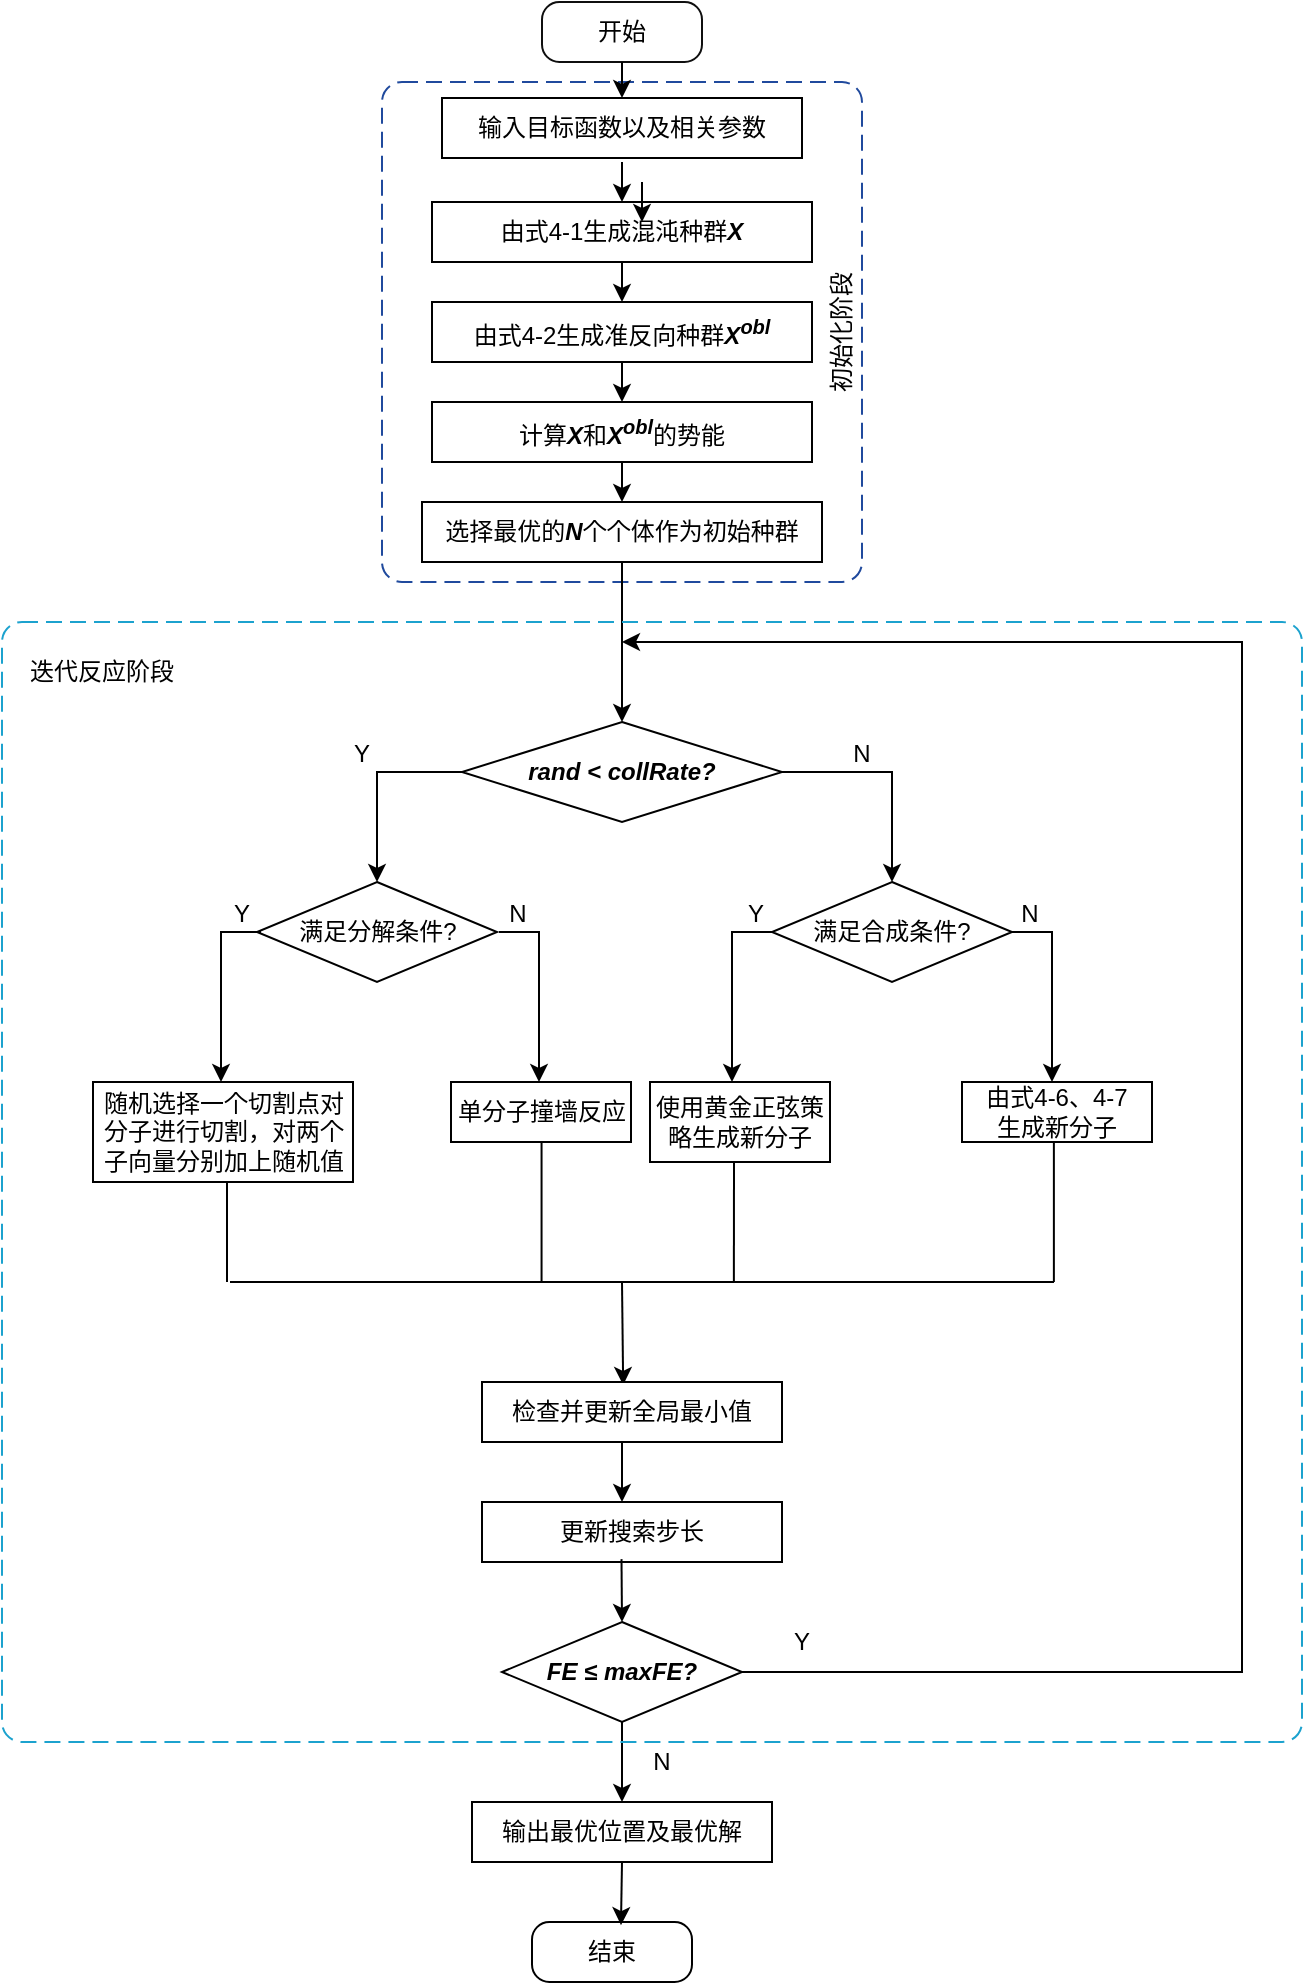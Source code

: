 <mxfile version="24.5.2" type="github">
  <diagram id="C5RBs43oDa-KdzZeNtuy" name="Page-1">
    <mxGraphModel dx="1750" dy="942" grid="1" gridSize="10" guides="1" tooltips="1" connect="1" arrows="1" fold="1" page="1" pageScale="1" pageWidth="827" pageHeight="1169" math="0" shadow="0">
      <root>
        <mxCell id="WIyWlLk6GJQsqaUBKTNV-0" />
        <mxCell id="WIyWlLk6GJQsqaUBKTNV-1" parent="WIyWlLk6GJQsqaUBKTNV-0" />
        <mxCell id="WIyWlLk6GJQsqaUBKTNV-3" value="开始" style="rounded=1;whiteSpace=wrap;html=1;fontSize=12;glass=0;strokeWidth=1;shadow=0;perimeterSpacing=0;arcSize=29;fillColor=none;strokeColor=#0f0f0f;" parent="WIyWlLk6GJQsqaUBKTNV-1" vertex="1">
          <mxGeometry x="360" y="10" width="80" height="30" as="geometry" />
        </mxCell>
        <mxCell id="Zk89TC-21KflDD2qspoq-1" value="输入目标函数以及相关参数" style="rounded=0;whiteSpace=wrap;html=1;" vertex="1" parent="WIyWlLk6GJQsqaUBKTNV-1">
          <mxGeometry x="310" y="58" width="180" height="30" as="geometry" />
        </mxCell>
        <mxCell id="Zk89TC-21KflDD2qspoq-77" style="edgeStyle=orthogonalEdgeStyle;rounded=0;orthogonalLoop=1;jettySize=auto;html=1;exitX=0.5;exitY=1;exitDx=0;exitDy=0;exitPerimeter=0;entryX=0.5;entryY=0;entryDx=0;entryDy=0;" edge="1" parent="WIyWlLk6GJQsqaUBKTNV-1" source="Zk89TC-21KflDD2qspoq-62" target="Zk89TC-21KflDD2qspoq-67">
          <mxGeometry relative="1" as="geometry">
            <mxPoint x="651" y="200" as="sourcePoint" />
            <mxPoint x="641" y="910.0" as="targetPoint" />
          </mxGeometry>
        </mxCell>
        <mxCell id="Zk89TC-21KflDD2qspoq-5" value="由式4-1生成混沌种群&lt;b&gt;&lt;i&gt;X&lt;/i&gt;&lt;/b&gt;" style="rounded=0;whiteSpace=wrap;html=1;" vertex="1" parent="WIyWlLk6GJQsqaUBKTNV-1">
          <mxGeometry x="305" y="110" width="190" height="30" as="geometry" />
        </mxCell>
        <mxCell id="Zk89TC-21KflDD2qspoq-8" value="由式4-2生成准反向种群&lt;b&gt;&lt;i&gt;X&lt;sup&gt;obl&lt;/sup&gt;&lt;/i&gt;&lt;/b&gt;" style="rounded=0;whiteSpace=wrap;html=1;" vertex="1" parent="WIyWlLk6GJQsqaUBKTNV-1">
          <mxGeometry x="305" y="160" width="190" height="30" as="geometry" />
        </mxCell>
        <mxCell id="Zk89TC-21KflDD2qspoq-11" value="计算&lt;b style=&quot;font-style: italic;&quot;&gt;X&lt;/b&gt;和&lt;i style=&quot;font-weight: bold;&quot;&gt;X&lt;/i&gt;&lt;sup style=&quot;font-weight: bold; font-style: italic;&quot;&gt;obl&lt;/sup&gt;的势能" style="rounded=0;whiteSpace=wrap;html=1;" vertex="1" parent="WIyWlLk6GJQsqaUBKTNV-1">
          <mxGeometry x="305" y="210" width="190" height="30" as="geometry" />
        </mxCell>
        <mxCell id="Zk89TC-21KflDD2qspoq-12" value="选择最优的&lt;b&gt;&lt;i&gt;N&lt;/i&gt;&lt;/b&gt;个个体作为初始种群" style="rounded=0;whiteSpace=wrap;html=1;" vertex="1" parent="WIyWlLk6GJQsqaUBKTNV-1">
          <mxGeometry x="300" y="260" width="200" height="30" as="geometry" />
        </mxCell>
        <object placeholders="1" id="Zk89TC-21KflDD2qspoq-13">
          <mxCell style="rounded=1;fontSize=11;whiteSpace=wrap;html=1;dashed=1;arcSize=20;fillColor=none;strokeColor=#204a9d;fontColor=#333333;labelBackgroundColor=none;align=left;verticalAlign=bottom;labelBorderColor=none;spacingTop=0;spacing=10;dashPattern=8 4;metaEdit=1;rotatable=0;perimeter=rectanglePerimeter;noLabel=0;labelPadding=0;allowArrows=0;connectable=0;expand=0;recursiveResize=0;editable=1;pointerEvents=0;absoluteArcSize=1;points=[[0.25,0,0],[0.5,0,0],[0.75,0,0],[1,0.25,0],[1,0.5,0],[1,0.75,0],[0.75,1,0],[0.5,1,0],[0.25,1,0],[0,0.75,0],[0,0.5,0],[0,0.25,0]];" vertex="1" parent="WIyWlLk6GJQsqaUBKTNV-1">
            <mxGeometry x="280" y="50" width="240" height="250" as="geometry" />
          </mxCell>
        </object>
        <mxCell id="Zk89TC-21KflDD2qspoq-14" value="初始化阶段" style="text;html=1;align=center;verticalAlign=middle;whiteSpace=wrap;rounded=0;horizontal=0;" vertex="1" parent="WIyWlLk6GJQsqaUBKTNV-1">
          <mxGeometry x="500" y="130" width="20" height="90" as="geometry" />
        </mxCell>
        <mxCell id="Zk89TC-21KflDD2qspoq-16" value="&lt;b&gt;&lt;i&gt;rand &amp;lt; collRate?&lt;/i&gt;&lt;/b&gt;" style="strokeWidth=1;html=1;shape=mxgraph.flowchart.decision;whiteSpace=wrap;" vertex="1" parent="WIyWlLk6GJQsqaUBKTNV-1">
          <mxGeometry x="320" y="370" width="160" height="50" as="geometry" />
        </mxCell>
        <mxCell id="Zk89TC-21KflDD2qspoq-17" value="" style="endArrow=classic;html=1;rounded=0;edgeStyle=orthogonalEdgeStyle;entryX=0.5;entryY=0;entryDx=0;entryDy=0;entryPerimeter=0;exitX=1;exitY=0.5;exitDx=0;exitDy=0;exitPerimeter=0;" edge="1" parent="WIyWlLk6GJQsqaUBKTNV-1" source="Zk89TC-21KflDD2qspoq-16" target="Zk89TC-21KflDD2qspoq-27">
          <mxGeometry width="50" height="50" relative="1" as="geometry">
            <mxPoint x="475" y="394.5" as="sourcePoint" />
            <mxPoint x="515" y="450" as="targetPoint" />
          </mxGeometry>
        </mxCell>
        <mxCell id="Zk89TC-21KflDD2qspoq-23" value="Y" style="text;html=1;align=center;verticalAlign=middle;whiteSpace=wrap;rounded=0;" vertex="1" parent="WIyWlLk6GJQsqaUBKTNV-1">
          <mxGeometry x="240" y="376" width="60" height="20" as="geometry" />
        </mxCell>
        <mxCell id="Zk89TC-21KflDD2qspoq-24" value="N" style="text;html=1;align=center;verticalAlign=middle;whiteSpace=wrap;rounded=0;" vertex="1" parent="WIyWlLk6GJQsqaUBKTNV-1">
          <mxGeometry x="490" y="376" width="60" height="20" as="geometry" />
        </mxCell>
        <mxCell id="Zk89TC-21KflDD2qspoq-26" value="满足分解条件?" style="strokeWidth=1;html=1;shape=mxgraph.flowchart.decision;whiteSpace=wrap;" vertex="1" parent="WIyWlLk6GJQsqaUBKTNV-1">
          <mxGeometry x="217.5" y="450" width="120" height="50" as="geometry" />
        </mxCell>
        <mxCell id="Zk89TC-21KflDD2qspoq-27" value="满足合成条件?" style="strokeWidth=1;html=1;shape=mxgraph.flowchart.decision;whiteSpace=wrap;" vertex="1" parent="WIyWlLk6GJQsqaUBKTNV-1">
          <mxGeometry x="475" y="450" width="120" height="50" as="geometry" />
        </mxCell>
        <mxCell id="Zk89TC-21KflDD2qspoq-32" value="" style="endArrow=classic;html=1;rounded=0;edgeStyle=elbowEdgeStyle;exitX=1;exitY=0.5;exitDx=0;exitDy=0;exitPerimeter=0;" edge="1" parent="WIyWlLk6GJQsqaUBKTNV-1">
          <mxGeometry width="50" height="50" relative="1" as="geometry">
            <mxPoint x="338.5" y="475" as="sourcePoint" />
            <mxPoint x="358.5" y="550" as="targetPoint" />
            <Array as="points">
              <mxPoint x="358.5" y="475" />
            </Array>
          </mxGeometry>
        </mxCell>
        <mxCell id="Zk89TC-21KflDD2qspoq-37" value="" style="endArrow=classic;html=1;rounded=0;edgeStyle=elbowEdgeStyle;exitX=1;exitY=0.5;exitDx=0;exitDy=0;exitPerimeter=0;" edge="1" parent="WIyWlLk6GJQsqaUBKTNV-1" source="Zk89TC-21KflDD2qspoq-27">
          <mxGeometry width="50" height="50" relative="1" as="geometry">
            <mxPoint x="615" y="480" as="sourcePoint" />
            <mxPoint x="615" y="550" as="targetPoint" />
            <Array as="points">
              <mxPoint x="615" y="475" />
            </Array>
          </mxGeometry>
        </mxCell>
        <mxCell id="Zk89TC-21KflDD2qspoq-38" value="" style="endArrow=classic;html=1;rounded=0;edgeStyle=elbowEdgeStyle;exitX=0;exitY=0.5;exitDx=0;exitDy=0;exitPerimeter=0;" edge="1" parent="WIyWlLk6GJQsqaUBKTNV-1" source="Zk89TC-21KflDD2qspoq-27">
          <mxGeometry width="50" height="50" relative="1" as="geometry">
            <mxPoint x="455" y="470" as="sourcePoint" />
            <mxPoint x="455" y="550" as="targetPoint" />
            <Array as="points">
              <mxPoint x="455" y="475" />
            </Array>
          </mxGeometry>
        </mxCell>
        <mxCell id="Zk89TC-21KflDD2qspoq-39" value="Y" style="text;html=1;align=center;verticalAlign=middle;whiteSpace=wrap;rounded=0;" vertex="1" parent="WIyWlLk6GJQsqaUBKTNV-1">
          <mxGeometry x="179.5" y="456" width="60" height="20" as="geometry" />
        </mxCell>
        <mxCell id="Zk89TC-21KflDD2qspoq-40" value="Y" style="text;html=1;align=center;verticalAlign=middle;whiteSpace=wrap;rounded=0;" vertex="1" parent="WIyWlLk6GJQsqaUBKTNV-1">
          <mxGeometry x="437" y="456" width="60" height="20" as="geometry" />
        </mxCell>
        <mxCell id="Zk89TC-21KflDD2qspoq-41" value="N" style="text;html=1;align=center;verticalAlign=middle;whiteSpace=wrap;rounded=0;" vertex="1" parent="WIyWlLk6GJQsqaUBKTNV-1">
          <mxGeometry x="317.5" y="456" width="60" height="20" as="geometry" />
        </mxCell>
        <mxCell id="Zk89TC-21KflDD2qspoq-42" value="N" style="text;html=1;align=center;verticalAlign=middle;whiteSpace=wrap;rounded=0;" vertex="1" parent="WIyWlLk6GJQsqaUBKTNV-1">
          <mxGeometry x="574" y="456" width="60" height="20" as="geometry" />
        </mxCell>
        <mxCell id="Zk89TC-21KflDD2qspoq-43" value="随机选择一个切割点对分子进行切割，对两个子向量分别加上随机值" style="rounded=0;whiteSpace=wrap;html=1;" vertex="1" parent="WIyWlLk6GJQsqaUBKTNV-1">
          <mxGeometry x="135.5" y="550" width="130" height="50" as="geometry" />
        </mxCell>
        <mxCell id="Zk89TC-21KflDD2qspoq-44" value="单分子撞墙反应" style="rounded=0;whiteSpace=wrap;html=1;" vertex="1" parent="WIyWlLk6GJQsqaUBKTNV-1">
          <mxGeometry x="314.5" y="550" width="90" height="30" as="geometry" />
        </mxCell>
        <mxCell id="Zk89TC-21KflDD2qspoq-45" value="使用黄金正弦策略生成新分子" style="rounded=0;whiteSpace=wrap;html=1;" vertex="1" parent="WIyWlLk6GJQsqaUBKTNV-1">
          <mxGeometry x="414" y="550" width="90" height="40" as="geometry" />
        </mxCell>
        <mxCell id="Zk89TC-21KflDD2qspoq-46" value="由式4-6、4-7&lt;div&gt;生成新分子&lt;/div&gt;" style="rounded=0;whiteSpace=wrap;html=1;" vertex="1" parent="WIyWlLk6GJQsqaUBKTNV-1">
          <mxGeometry x="570" y="550" width="95" height="30" as="geometry" />
        </mxCell>
        <mxCell id="Zk89TC-21KflDD2qspoq-50" value="" style="endArrow=classic;html=1;rounded=0;edgeStyle=elbowEdgeStyle;exitX=0;exitY=0.5;exitDx=0;exitDy=0;exitPerimeter=0;" edge="1" parent="WIyWlLk6GJQsqaUBKTNV-1">
          <mxGeometry width="50" height="50" relative="1" as="geometry">
            <mxPoint x="219.5" y="475" as="sourcePoint" />
            <mxPoint x="199.5" y="550" as="targetPoint" />
            <Array as="points">
              <mxPoint x="199.5" y="475" />
            </Array>
          </mxGeometry>
        </mxCell>
        <mxCell id="Zk89TC-21KflDD2qspoq-51" value="" style="endArrow=classic;html=1;rounded=0;edgeStyle=orthogonalEdgeStyle;exitX=0;exitY=0.5;exitDx=0;exitDy=0;exitPerimeter=0;entryX=0.5;entryY=0;entryDx=0;entryDy=0;entryPerimeter=0;" edge="1" parent="WIyWlLk6GJQsqaUBKTNV-1" source="Zk89TC-21KflDD2qspoq-16" target="Zk89TC-21KflDD2qspoq-26">
          <mxGeometry width="50" height="50" relative="1" as="geometry">
            <mxPoint x="315" y="395" as="sourcePoint" />
            <mxPoint x="410" y="410" as="targetPoint" />
          </mxGeometry>
        </mxCell>
        <mxCell id="Zk89TC-21KflDD2qspoq-53" value="" style="endArrow=none;html=1;rounded=0;entryX=0.482;entryY=1.027;entryDx=0;entryDy=0;entryPerimeter=0;" edge="1" parent="WIyWlLk6GJQsqaUBKTNV-1">
          <mxGeometry width="50" height="50" relative="1" as="geometry">
            <mxPoint x="200.16" y="601.55" as="sourcePoint" />
            <mxPoint x="200.16" y="601.35" as="targetPoint" />
          </mxGeometry>
        </mxCell>
        <mxCell id="Zk89TC-21KflDD2qspoq-54" value="" style="endArrow=none;html=1;rounded=0;entryX=0.5;entryY=1;entryDx=0;entryDy=0;" edge="1" parent="WIyWlLk6GJQsqaUBKTNV-1">
          <mxGeometry width="50" height="50" relative="1" as="geometry">
            <mxPoint x="359.78" y="650" as="sourcePoint" />
            <mxPoint x="359.78" y="580" as="targetPoint" />
          </mxGeometry>
        </mxCell>
        <mxCell id="Zk89TC-21KflDD2qspoq-55" value="" style="endArrow=none;html=1;rounded=0;" edge="1" parent="WIyWlLk6GJQsqaUBKTNV-1">
          <mxGeometry width="50" height="50" relative="1" as="geometry">
            <mxPoint x="455.94" y="650" as="sourcePoint" />
            <mxPoint x="456" y="590" as="targetPoint" />
          </mxGeometry>
        </mxCell>
        <mxCell id="Zk89TC-21KflDD2qspoq-56" value="" style="endArrow=none;html=1;rounded=0;entryX=0.5;entryY=1;entryDx=0;entryDy=0;" edge="1" parent="WIyWlLk6GJQsqaUBKTNV-1">
          <mxGeometry width="50" height="50" relative="1" as="geometry">
            <mxPoint x="615.94" y="650" as="sourcePoint" />
            <mxPoint x="615.94" y="580" as="targetPoint" />
          </mxGeometry>
        </mxCell>
        <mxCell id="Zk89TC-21KflDD2qspoq-57" value="" style="endArrow=none;html=1;rounded=0;" edge="1" parent="WIyWlLk6GJQsqaUBKTNV-1">
          <mxGeometry width="50" height="50" relative="1" as="geometry">
            <mxPoint x="204" y="650" as="sourcePoint" />
            <mxPoint x="616" y="650" as="targetPoint" />
          </mxGeometry>
        </mxCell>
        <mxCell id="Zk89TC-21KflDD2qspoq-58" value="" style="endArrow=classic;html=1;rounded=0;entryX=0.543;entryY=0.037;entryDx=0;entryDy=0;entryPerimeter=0;" edge="1" parent="WIyWlLk6GJQsqaUBKTNV-1">
          <mxGeometry width="50" height="50" relative="1" as="geometry">
            <mxPoint x="400" y="650" as="sourcePoint" />
            <mxPoint x="400.59" y="701.48" as="targetPoint" />
          </mxGeometry>
        </mxCell>
        <mxCell id="Zk89TC-21KflDD2qspoq-59" value="检查并更新全局最小值" style="rounded=0;whiteSpace=wrap;html=1;" vertex="1" parent="WIyWlLk6GJQsqaUBKTNV-1">
          <mxGeometry x="330" y="700" width="150" height="30" as="geometry" />
        </mxCell>
        <mxCell id="Zk89TC-21KflDD2qspoq-60" value="" style="endArrow=classic;html=1;rounded=0;" edge="1" parent="WIyWlLk6GJQsqaUBKTNV-1">
          <mxGeometry width="50" height="50" relative="1" as="geometry">
            <mxPoint x="400" y="730" as="sourcePoint" />
            <mxPoint x="400" y="760" as="targetPoint" />
          </mxGeometry>
        </mxCell>
        <mxCell id="Zk89TC-21KflDD2qspoq-61" value="更新搜索步长" style="rounded=0;whiteSpace=wrap;html=1;" vertex="1" parent="WIyWlLk6GJQsqaUBKTNV-1">
          <mxGeometry x="330" y="760" width="150" height="30" as="geometry" />
        </mxCell>
        <mxCell id="Zk89TC-21KflDD2qspoq-62" value="&lt;b&gt;&lt;i&gt;FE ≤ maxFE?&lt;/i&gt;&lt;/b&gt;" style="strokeWidth=1;html=1;shape=mxgraph.flowchart.decision;whiteSpace=wrap;" vertex="1" parent="WIyWlLk6GJQsqaUBKTNV-1">
          <mxGeometry x="340" y="820" width="120" height="50" as="geometry" />
        </mxCell>
        <mxCell id="Zk89TC-21KflDD2qspoq-63" value="" style="endArrow=classic;html=1;rounded=0;exitX=0.465;exitY=0.952;exitDx=0;exitDy=0;entryX=0.5;entryY=0;entryDx=0;entryDy=0;entryPerimeter=0;exitPerimeter=0;" edge="1" parent="WIyWlLk6GJQsqaUBKTNV-1" source="Zk89TC-21KflDD2qspoq-61" target="Zk89TC-21KflDD2qspoq-62">
          <mxGeometry width="50" height="50" relative="1" as="geometry">
            <mxPoint x="500" y="800" as="sourcePoint" />
            <mxPoint x="550" y="750" as="targetPoint" />
          </mxGeometry>
        </mxCell>
        <mxCell id="Zk89TC-21KflDD2qspoq-64" value="" style="endArrow=none;html=1;rounded=0;entryX=0.5;entryY=1;entryDx=0;entryDy=0;" edge="1" parent="WIyWlLk6GJQsqaUBKTNV-1">
          <mxGeometry width="50" height="50" relative="1" as="geometry">
            <mxPoint x="202.5" y="650" as="sourcePoint" />
            <mxPoint x="202.5" y="600" as="targetPoint" />
          </mxGeometry>
        </mxCell>
        <mxCell id="Zk89TC-21KflDD2qspoq-67" value="输出最优位置及最优解" style="rounded=0;whiteSpace=wrap;html=1;" vertex="1" parent="WIyWlLk6GJQsqaUBKTNV-1">
          <mxGeometry x="325" y="910" width="150" height="30" as="geometry" />
        </mxCell>
        <mxCell id="Zk89TC-21KflDD2qspoq-68" value="结束" style="rounded=1;whiteSpace=wrap;html=1;fontSize=12;glass=0;strokeWidth=1;shadow=0;perimeterSpacing=0;arcSize=29;fillColor=none;strokeColor=default;fillStyle=auto;" vertex="1" parent="WIyWlLk6GJQsqaUBKTNV-1">
          <mxGeometry x="355" y="970" width="80" height="30" as="geometry" />
        </mxCell>
        <mxCell id="Zk89TC-21KflDD2qspoq-69" value="" style="endArrow=classic;html=1;rounded=0;exitX=0.5;exitY=1;exitDx=0;exitDy=0;entryX=0.5;entryY=0;entryDx=0;entryDy=0;" edge="1" parent="WIyWlLk6GJQsqaUBKTNV-1" source="WIyWlLk6GJQsqaUBKTNV-3" target="Zk89TC-21KflDD2qspoq-1">
          <mxGeometry width="50" height="50" relative="1" as="geometry">
            <mxPoint x="580" y="50" as="sourcePoint" />
            <mxPoint x="510" y="90" as="targetPoint" />
          </mxGeometry>
        </mxCell>
        <mxCell id="Zk89TC-21KflDD2qspoq-71" value="" style="endArrow=classic;html=1;rounded=0;entryX=0.5;entryY=0;entryDx=0;entryDy=0;" edge="1" parent="WIyWlLk6GJQsqaUBKTNV-1" target="Zk89TC-21KflDD2qspoq-5">
          <mxGeometry width="50" height="50" relative="1" as="geometry">
            <mxPoint x="400" y="90" as="sourcePoint" />
            <mxPoint x="420" y="78" as="targetPoint" />
          </mxGeometry>
        </mxCell>
        <mxCell id="Zk89TC-21KflDD2qspoq-72" value="" style="endArrow=classic;html=1;rounded=0;exitX=0.5;exitY=1;exitDx=0;exitDy=0;entryX=0.5;entryY=0;entryDx=0;entryDy=0;" edge="1" parent="WIyWlLk6GJQsqaUBKTNV-1" source="Zk89TC-21KflDD2qspoq-5" target="Zk89TC-21KflDD2qspoq-8">
          <mxGeometry width="50" height="50" relative="1" as="geometry">
            <mxPoint x="430" y="70" as="sourcePoint" />
            <mxPoint x="430" y="88" as="targetPoint" />
          </mxGeometry>
        </mxCell>
        <mxCell id="Zk89TC-21KflDD2qspoq-73" value="" style="endArrow=classic;html=1;rounded=0;exitX=0.5;exitY=1;exitDx=0;exitDy=0;entryX=0.5;entryY=0;entryDx=0;entryDy=0;" edge="1" parent="WIyWlLk6GJQsqaUBKTNV-1" source="Zk89TC-21KflDD2qspoq-8" target="Zk89TC-21KflDD2qspoq-11">
          <mxGeometry width="50" height="50" relative="1" as="geometry">
            <mxPoint x="440" y="80" as="sourcePoint" />
            <mxPoint x="440" y="98" as="targetPoint" />
          </mxGeometry>
        </mxCell>
        <mxCell id="Zk89TC-21KflDD2qspoq-74" value="" style="endArrow=classic;html=1;rounded=0;exitX=0.5;exitY=1;exitDx=0;exitDy=0;entryX=0.5;entryY=0;entryDx=0;entryDy=0;" edge="1" parent="WIyWlLk6GJQsqaUBKTNV-1" source="Zk89TC-21KflDD2qspoq-11" target="Zk89TC-21KflDD2qspoq-12">
          <mxGeometry width="50" height="50" relative="1" as="geometry">
            <mxPoint x="450" y="90" as="sourcePoint" />
            <mxPoint x="450" y="108" as="targetPoint" />
          </mxGeometry>
        </mxCell>
        <mxCell id="Zk89TC-21KflDD2qspoq-75" value="" style="endArrow=classic;html=1;rounded=0;exitX=0.5;exitY=1;exitDx=0;exitDy=0;entryX=0.5;entryY=0;entryDx=0;entryDy=0;entryPerimeter=0;" edge="1" parent="WIyWlLk6GJQsqaUBKTNV-1" source="Zk89TC-21KflDD2qspoq-12" target="Zk89TC-21KflDD2qspoq-16">
          <mxGeometry width="50" height="50" relative="1" as="geometry">
            <mxPoint x="460" y="100" as="sourcePoint" />
            <mxPoint x="460" y="118" as="targetPoint" />
          </mxGeometry>
        </mxCell>
        <mxCell id="Zk89TC-21KflDD2qspoq-76" value="" style="endArrow=classic;html=1;rounded=0;entryX=0.5;entryY=0;entryDx=0;entryDy=0;" edge="1" parent="WIyWlLk6GJQsqaUBKTNV-1">
          <mxGeometry width="50" height="50" relative="1" as="geometry">
            <mxPoint x="410" y="100" as="sourcePoint" />
            <mxPoint x="410" y="120" as="targetPoint" />
          </mxGeometry>
        </mxCell>
        <mxCell id="Zk89TC-21KflDD2qspoq-78" style="rounded=0;orthogonalLoop=1;jettySize=auto;html=1;exitX=0.5;exitY=1;exitDx=0;exitDy=0;entryX=0.556;entryY=0.053;entryDx=0;entryDy=0;entryPerimeter=0;" edge="1" parent="WIyWlLk6GJQsqaUBKTNV-1" source="Zk89TC-21KflDD2qspoq-67" target="Zk89TC-21KflDD2qspoq-68">
          <mxGeometry relative="1" as="geometry">
            <mxPoint x="410" y="890" as="sourcePoint" />
            <mxPoint x="410" y="920" as="targetPoint" />
          </mxGeometry>
        </mxCell>
        <mxCell id="Zk89TC-21KflDD2qspoq-79" value="" style="endArrow=classic;html=1;rounded=0;edgeStyle=elbowEdgeStyle;exitX=1;exitY=0.5;exitDx=0;exitDy=0;exitPerimeter=0;" edge="1" parent="WIyWlLk6GJQsqaUBKTNV-1" source="Zk89TC-21KflDD2qspoq-62">
          <mxGeometry width="50" height="50" relative="1" as="geometry">
            <mxPoint x="420" y="770" as="sourcePoint" />
            <mxPoint x="400" y="330" as="targetPoint" />
            <Array as="points">
              <mxPoint x="710" y="580" />
            </Array>
          </mxGeometry>
        </mxCell>
        <mxCell id="Zk89TC-21KflDD2qspoq-80" value="Y" style="text;html=1;align=center;verticalAlign=middle;whiteSpace=wrap;rounded=0;" vertex="1" parent="WIyWlLk6GJQsqaUBKTNV-1">
          <mxGeometry x="460" y="820" width="60" height="20" as="geometry" />
        </mxCell>
        <mxCell id="Zk89TC-21KflDD2qspoq-81" value="N" style="text;html=1;align=center;verticalAlign=middle;whiteSpace=wrap;rounded=0;" vertex="1" parent="WIyWlLk6GJQsqaUBKTNV-1">
          <mxGeometry x="390" y="880" width="60" height="20" as="geometry" />
        </mxCell>
        <object c4Name="迭代反应阶段" placeholders="1" id="Zk89TC-21KflDD2qspoq-84">
          <mxCell style="rounded=1;fontSize=11;whiteSpace=wrap;html=1;dashed=1;arcSize=20;fillColor=none;strokeColor=#1ca2ce;fontColor=#333333;labelBackgroundColor=none;align=left;verticalAlign=bottom;labelBorderColor=none;spacingTop=0;spacing=10;dashPattern=8 4;metaEdit=1;rotatable=0;perimeter=rectanglePerimeter;noLabel=0;labelPadding=0;allowArrows=0;connectable=0;expand=0;recursiveResize=0;editable=1;pointerEvents=0;absoluteArcSize=1;points=[[0.25,0,0],[0.5,0,0],[0.75,0,0],[1,0.25,0],[1,0.5,0],[1,0.75,0],[0.75,1,0],[0.5,1,0],[0.25,1,0],[0,0.75,0],[0,0.5,0],[0,0.25,0]];" vertex="1" parent="WIyWlLk6GJQsqaUBKTNV-1">
            <mxGeometry x="90" y="320" width="650" height="560" as="geometry" />
          </mxCell>
        </object>
        <mxCell id="Zk89TC-21KflDD2qspoq-86" value="迭代反应阶段" style="text;html=1;align=center;verticalAlign=middle;whiteSpace=wrap;rounded=0;" vertex="1" parent="WIyWlLk6GJQsqaUBKTNV-1">
          <mxGeometry x="100" y="330" width="80" height="30" as="geometry" />
        </mxCell>
      </root>
    </mxGraphModel>
  </diagram>
</mxfile>
